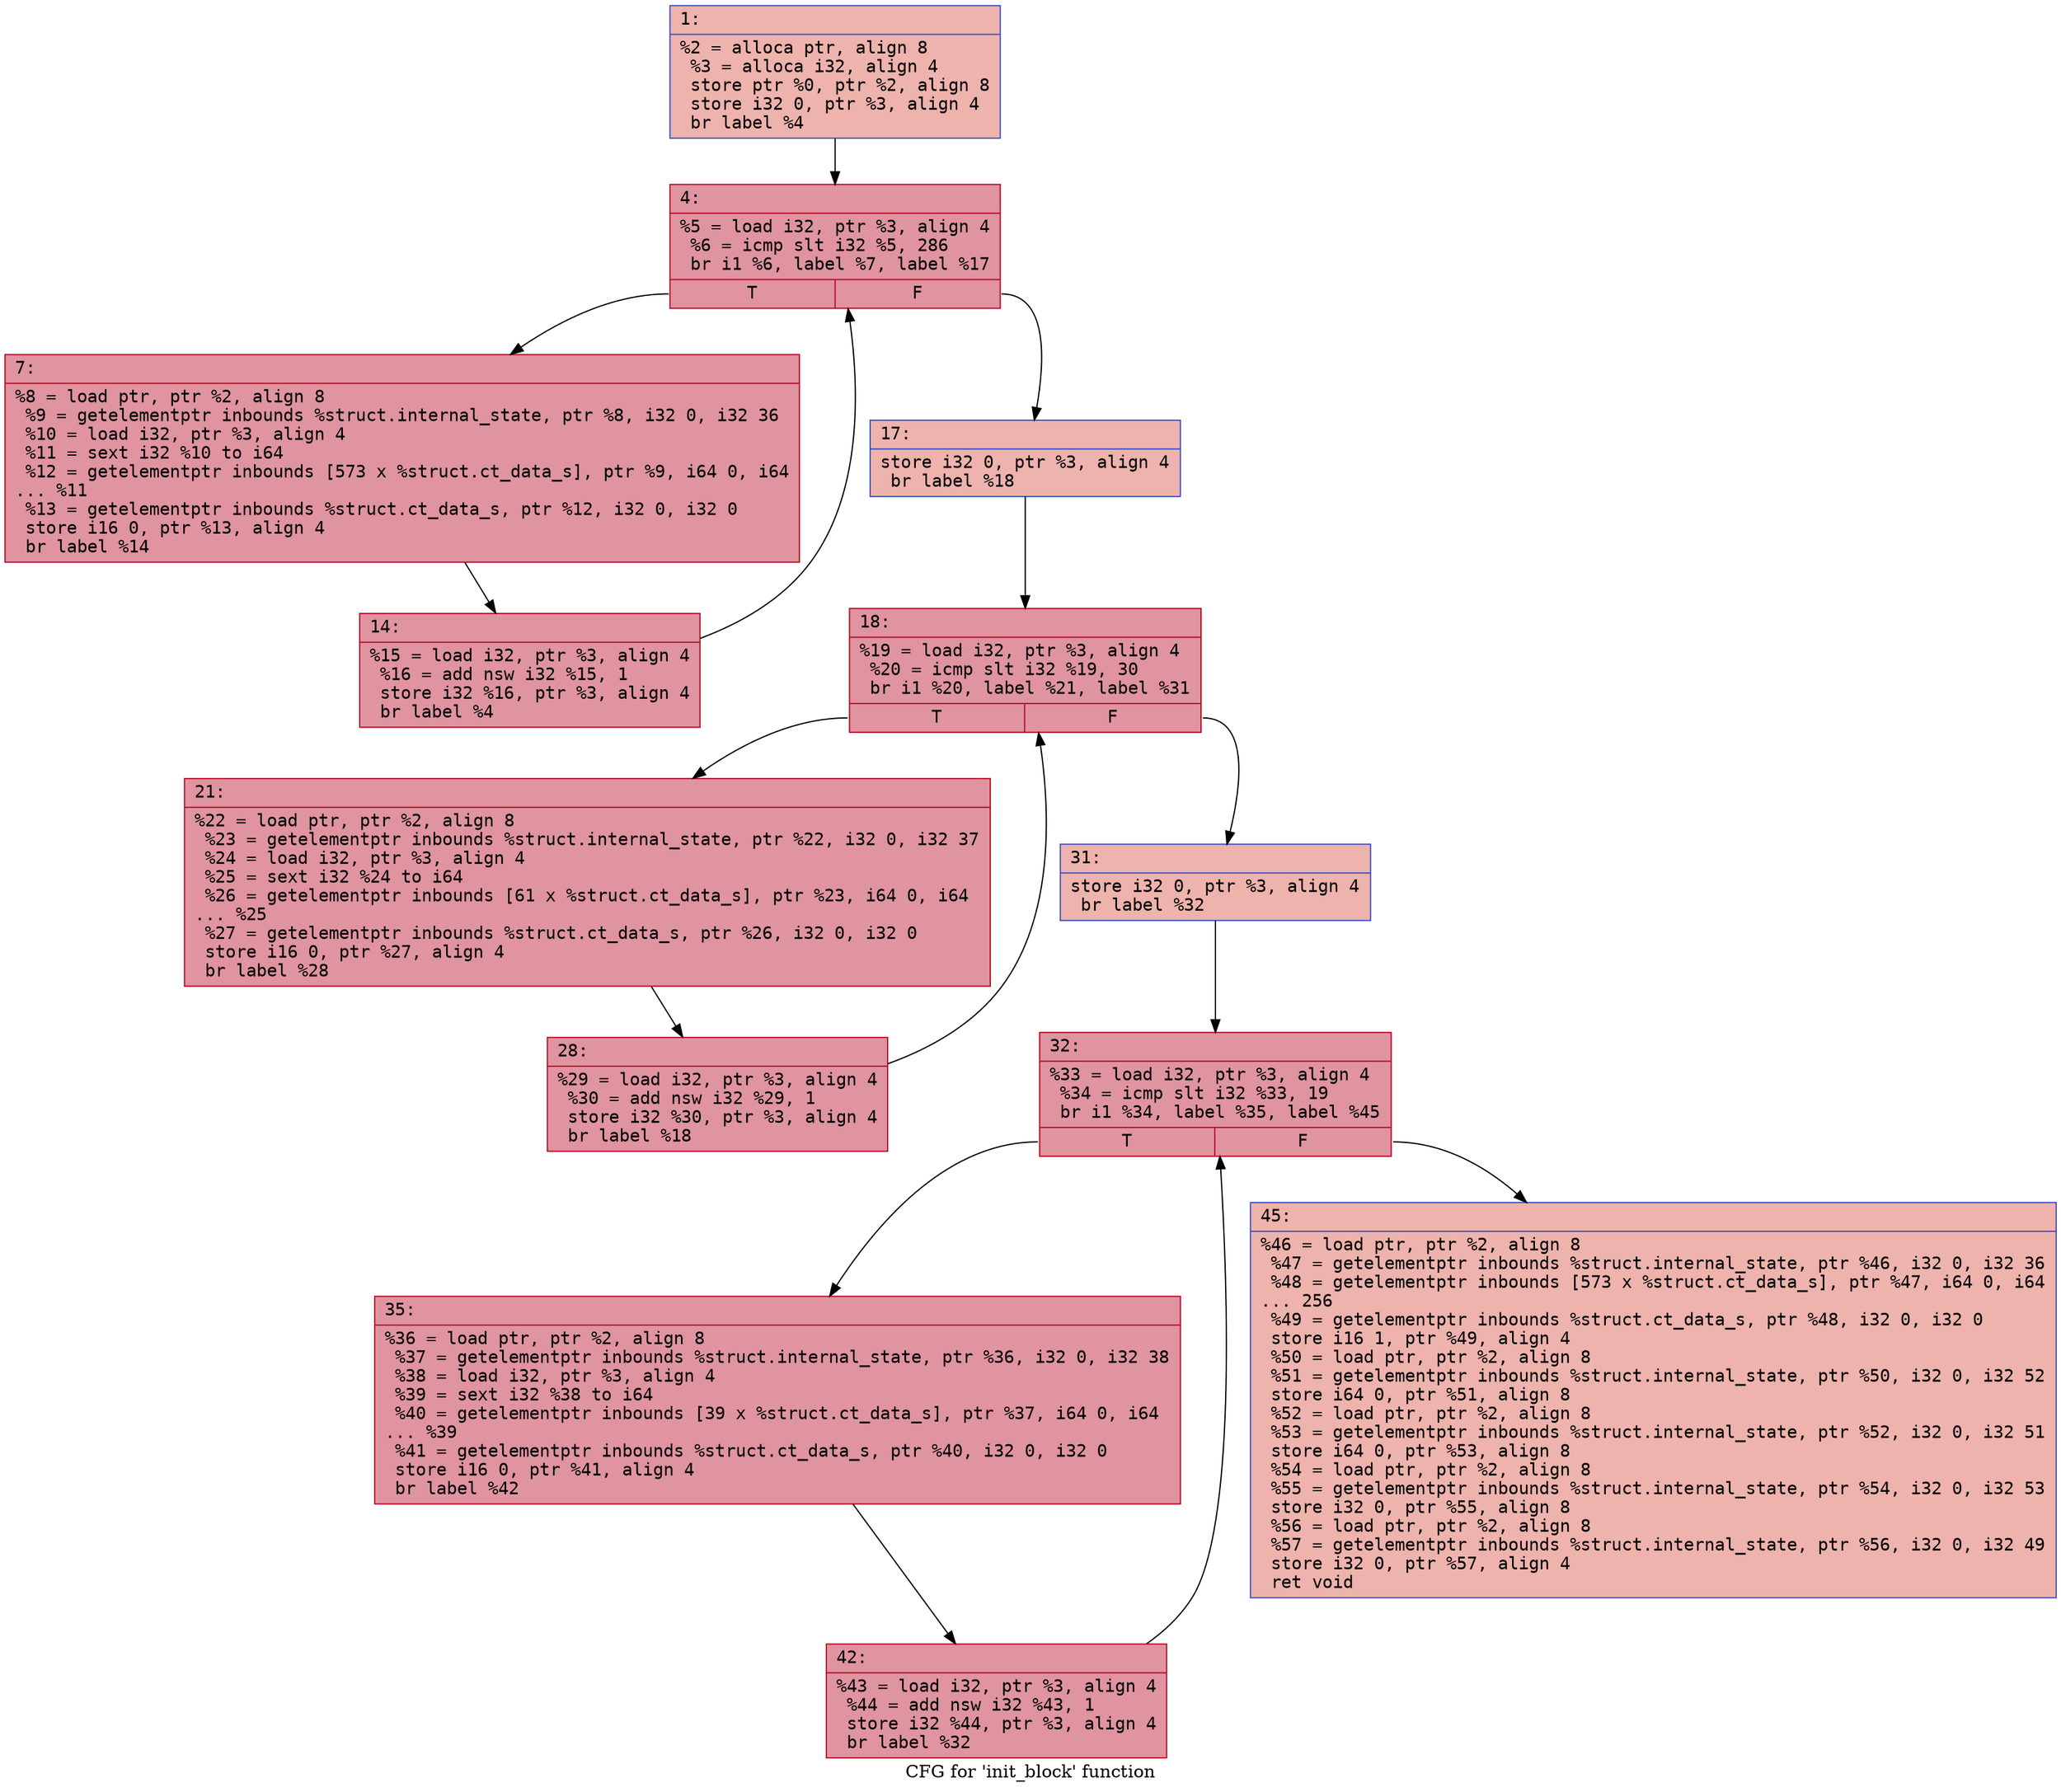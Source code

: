 digraph "CFG for 'init_block' function" {
	label="CFG for 'init_block' function";

	Node0x600002a420d0 [shape=record,color="#3d50c3ff", style=filled, fillcolor="#d6524470" fontname="Courier",label="{1:\l|  %2 = alloca ptr, align 8\l  %3 = alloca i32, align 4\l  store ptr %0, ptr %2, align 8\l  store i32 0, ptr %3, align 4\l  br label %4\l}"];
	Node0x600002a420d0 -> Node0x600002a42120[tooltip="1 -> 4\nProbability 100.00%" ];
	Node0x600002a42120 [shape=record,color="#b70d28ff", style=filled, fillcolor="#b70d2870" fontname="Courier",label="{4:\l|  %5 = load i32, ptr %3, align 4\l  %6 = icmp slt i32 %5, 286\l  br i1 %6, label %7, label %17\l|{<s0>T|<s1>F}}"];
	Node0x600002a42120:s0 -> Node0x600002a42170[tooltip="4 -> 7\nProbability 96.88%" ];
	Node0x600002a42120:s1 -> Node0x600002a42210[tooltip="4 -> 17\nProbability 3.12%" ];
	Node0x600002a42170 [shape=record,color="#b70d28ff", style=filled, fillcolor="#b70d2870" fontname="Courier",label="{7:\l|  %8 = load ptr, ptr %2, align 8\l  %9 = getelementptr inbounds %struct.internal_state, ptr %8, i32 0, i32 36\l  %10 = load i32, ptr %3, align 4\l  %11 = sext i32 %10 to i64\l  %12 = getelementptr inbounds [573 x %struct.ct_data_s], ptr %9, i64 0, i64\l... %11\l  %13 = getelementptr inbounds %struct.ct_data_s, ptr %12, i32 0, i32 0\l  store i16 0, ptr %13, align 4\l  br label %14\l}"];
	Node0x600002a42170 -> Node0x600002a421c0[tooltip="7 -> 14\nProbability 100.00%" ];
	Node0x600002a421c0 [shape=record,color="#b70d28ff", style=filled, fillcolor="#b70d2870" fontname="Courier",label="{14:\l|  %15 = load i32, ptr %3, align 4\l  %16 = add nsw i32 %15, 1\l  store i32 %16, ptr %3, align 4\l  br label %4\l}"];
	Node0x600002a421c0 -> Node0x600002a42120[tooltip="14 -> 4\nProbability 100.00%" ];
	Node0x600002a42210 [shape=record,color="#3d50c3ff", style=filled, fillcolor="#d6524470" fontname="Courier",label="{17:\l|  store i32 0, ptr %3, align 4\l  br label %18\l}"];
	Node0x600002a42210 -> Node0x600002a42260[tooltip="17 -> 18\nProbability 100.00%" ];
	Node0x600002a42260 [shape=record,color="#b70d28ff", style=filled, fillcolor="#b70d2870" fontname="Courier",label="{18:\l|  %19 = load i32, ptr %3, align 4\l  %20 = icmp slt i32 %19, 30\l  br i1 %20, label %21, label %31\l|{<s0>T|<s1>F}}"];
	Node0x600002a42260:s0 -> Node0x600002a422b0[tooltip="18 -> 21\nProbability 96.88%" ];
	Node0x600002a42260:s1 -> Node0x600002a42350[tooltip="18 -> 31\nProbability 3.12%" ];
	Node0x600002a422b0 [shape=record,color="#b70d28ff", style=filled, fillcolor="#b70d2870" fontname="Courier",label="{21:\l|  %22 = load ptr, ptr %2, align 8\l  %23 = getelementptr inbounds %struct.internal_state, ptr %22, i32 0, i32 37\l  %24 = load i32, ptr %3, align 4\l  %25 = sext i32 %24 to i64\l  %26 = getelementptr inbounds [61 x %struct.ct_data_s], ptr %23, i64 0, i64\l... %25\l  %27 = getelementptr inbounds %struct.ct_data_s, ptr %26, i32 0, i32 0\l  store i16 0, ptr %27, align 4\l  br label %28\l}"];
	Node0x600002a422b0 -> Node0x600002a42300[tooltip="21 -> 28\nProbability 100.00%" ];
	Node0x600002a42300 [shape=record,color="#b70d28ff", style=filled, fillcolor="#b70d2870" fontname="Courier",label="{28:\l|  %29 = load i32, ptr %3, align 4\l  %30 = add nsw i32 %29, 1\l  store i32 %30, ptr %3, align 4\l  br label %18\l}"];
	Node0x600002a42300 -> Node0x600002a42260[tooltip="28 -> 18\nProbability 100.00%" ];
	Node0x600002a42350 [shape=record,color="#3d50c3ff", style=filled, fillcolor="#d6524470" fontname="Courier",label="{31:\l|  store i32 0, ptr %3, align 4\l  br label %32\l}"];
	Node0x600002a42350 -> Node0x600002a423a0[tooltip="31 -> 32\nProbability 100.00%" ];
	Node0x600002a423a0 [shape=record,color="#b70d28ff", style=filled, fillcolor="#b70d2870" fontname="Courier",label="{32:\l|  %33 = load i32, ptr %3, align 4\l  %34 = icmp slt i32 %33, 19\l  br i1 %34, label %35, label %45\l|{<s0>T|<s1>F}}"];
	Node0x600002a423a0:s0 -> Node0x600002a423f0[tooltip="32 -> 35\nProbability 96.88%" ];
	Node0x600002a423a0:s1 -> Node0x600002a42490[tooltip="32 -> 45\nProbability 3.12%" ];
	Node0x600002a423f0 [shape=record,color="#b70d28ff", style=filled, fillcolor="#b70d2870" fontname="Courier",label="{35:\l|  %36 = load ptr, ptr %2, align 8\l  %37 = getelementptr inbounds %struct.internal_state, ptr %36, i32 0, i32 38\l  %38 = load i32, ptr %3, align 4\l  %39 = sext i32 %38 to i64\l  %40 = getelementptr inbounds [39 x %struct.ct_data_s], ptr %37, i64 0, i64\l... %39\l  %41 = getelementptr inbounds %struct.ct_data_s, ptr %40, i32 0, i32 0\l  store i16 0, ptr %41, align 4\l  br label %42\l}"];
	Node0x600002a423f0 -> Node0x600002a42440[tooltip="35 -> 42\nProbability 100.00%" ];
	Node0x600002a42440 [shape=record,color="#b70d28ff", style=filled, fillcolor="#b70d2870" fontname="Courier",label="{42:\l|  %43 = load i32, ptr %3, align 4\l  %44 = add nsw i32 %43, 1\l  store i32 %44, ptr %3, align 4\l  br label %32\l}"];
	Node0x600002a42440 -> Node0x600002a423a0[tooltip="42 -> 32\nProbability 100.00%" ];
	Node0x600002a42490 [shape=record,color="#3d50c3ff", style=filled, fillcolor="#d6524470" fontname="Courier",label="{45:\l|  %46 = load ptr, ptr %2, align 8\l  %47 = getelementptr inbounds %struct.internal_state, ptr %46, i32 0, i32 36\l  %48 = getelementptr inbounds [573 x %struct.ct_data_s], ptr %47, i64 0, i64\l... 256\l  %49 = getelementptr inbounds %struct.ct_data_s, ptr %48, i32 0, i32 0\l  store i16 1, ptr %49, align 4\l  %50 = load ptr, ptr %2, align 8\l  %51 = getelementptr inbounds %struct.internal_state, ptr %50, i32 0, i32 52\l  store i64 0, ptr %51, align 8\l  %52 = load ptr, ptr %2, align 8\l  %53 = getelementptr inbounds %struct.internal_state, ptr %52, i32 0, i32 51\l  store i64 0, ptr %53, align 8\l  %54 = load ptr, ptr %2, align 8\l  %55 = getelementptr inbounds %struct.internal_state, ptr %54, i32 0, i32 53\l  store i32 0, ptr %55, align 8\l  %56 = load ptr, ptr %2, align 8\l  %57 = getelementptr inbounds %struct.internal_state, ptr %56, i32 0, i32 49\l  store i32 0, ptr %57, align 4\l  ret void\l}"];
}
